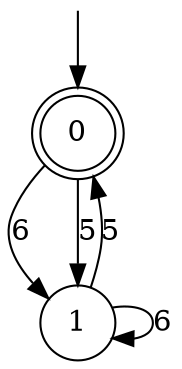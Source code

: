 digraph g {

	s0 [shape="doublecircle" label="0"];
	s1 [shape="circle" label="1"];
	s0 -> s1 [label="6"];
	s0 -> s1 [label="5"];
	s1 -> s1 [label="6"];
	s1 -> s0 [label="5"];

__start0 [label="" shape="none" width="0" height="0"];
__start0 -> s0;

}
